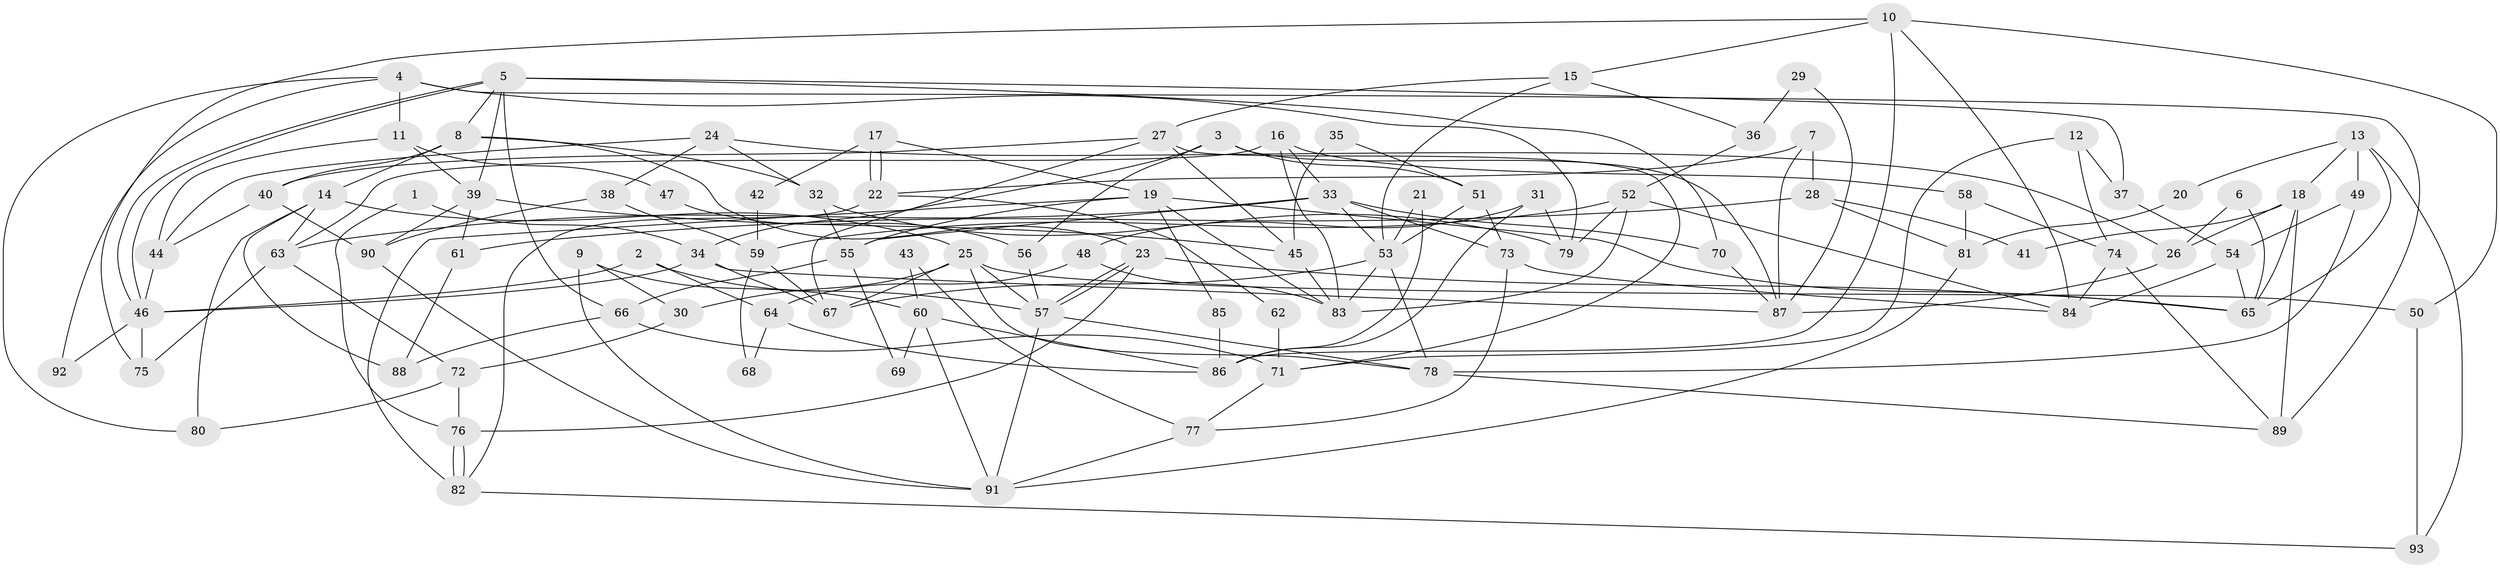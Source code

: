 // coarse degree distribution, {5: 0.22950819672131148, 3: 0.11475409836065574, 4: 0.21311475409836064, 7: 0.14754098360655737, 8: 0.06557377049180328, 2: 0.14754098360655737, 6: 0.04918032786885246, 9: 0.03278688524590164}
// Generated by graph-tools (version 1.1) at 2025/52/02/27/25 19:52:09]
// undirected, 93 vertices, 186 edges
graph export_dot {
graph [start="1"]
  node [color=gray90,style=filled];
  1;
  2;
  3;
  4;
  5;
  6;
  7;
  8;
  9;
  10;
  11;
  12;
  13;
  14;
  15;
  16;
  17;
  18;
  19;
  20;
  21;
  22;
  23;
  24;
  25;
  26;
  27;
  28;
  29;
  30;
  31;
  32;
  33;
  34;
  35;
  36;
  37;
  38;
  39;
  40;
  41;
  42;
  43;
  44;
  45;
  46;
  47;
  48;
  49;
  50;
  51;
  52;
  53;
  54;
  55;
  56;
  57;
  58;
  59;
  60;
  61;
  62;
  63;
  64;
  65;
  66;
  67;
  68;
  69;
  70;
  71;
  72;
  73;
  74;
  75;
  76;
  77;
  78;
  79;
  80;
  81;
  82;
  83;
  84;
  85;
  86;
  87;
  88;
  89;
  90;
  91;
  92;
  93;
  1 -- 76;
  1 -- 34;
  2 -- 57;
  2 -- 46;
  2 -- 64;
  3 -- 51;
  3 -- 34;
  3 -- 56;
  3 -- 87;
  4 -- 79;
  4 -- 89;
  4 -- 11;
  4 -- 80;
  4 -- 92;
  5 -- 46;
  5 -- 46;
  5 -- 8;
  5 -- 37;
  5 -- 39;
  5 -- 66;
  5 -- 70;
  6 -- 65;
  6 -- 26;
  7 -- 87;
  7 -- 22;
  7 -- 28;
  8 -- 23;
  8 -- 40;
  8 -- 14;
  8 -- 32;
  9 -- 30;
  9 -- 91;
  9 -- 60;
  10 -- 75;
  10 -- 86;
  10 -- 15;
  10 -- 50;
  10 -- 84;
  11 -- 39;
  11 -- 44;
  11 -- 47;
  12 -- 71;
  12 -- 37;
  12 -- 74;
  13 -- 65;
  13 -- 18;
  13 -- 20;
  13 -- 49;
  13 -- 93;
  14 -- 25;
  14 -- 63;
  14 -- 80;
  14 -- 88;
  15 -- 27;
  15 -- 36;
  15 -- 53;
  16 -- 33;
  16 -- 83;
  16 -- 58;
  16 -- 63;
  17 -- 19;
  17 -- 22;
  17 -- 22;
  17 -- 42;
  18 -- 26;
  18 -- 89;
  18 -- 41;
  18 -- 65;
  19 -- 65;
  19 -- 82;
  19 -- 55;
  19 -- 83;
  19 -- 85;
  20 -- 81;
  21 -- 53;
  21 -- 86;
  22 -- 82;
  22 -- 62;
  23 -- 76;
  23 -- 57;
  23 -- 57;
  23 -- 65;
  24 -- 32;
  24 -- 44;
  24 -- 26;
  24 -- 38;
  25 -- 67;
  25 -- 57;
  25 -- 30;
  25 -- 50;
  25 -- 78;
  26 -- 87;
  27 -- 45;
  27 -- 71;
  27 -- 40;
  27 -- 67;
  28 -- 81;
  28 -- 41;
  28 -- 61;
  29 -- 36;
  29 -- 87;
  30 -- 72;
  31 -- 79;
  31 -- 86;
  31 -- 48;
  32 -- 55;
  32 -- 79;
  33 -- 63;
  33 -- 53;
  33 -- 55;
  33 -- 70;
  33 -- 73;
  34 -- 67;
  34 -- 87;
  34 -- 46;
  35 -- 45;
  35 -- 51;
  36 -- 52;
  37 -- 54;
  38 -- 90;
  38 -- 59;
  39 -- 61;
  39 -- 45;
  39 -- 90;
  40 -- 44;
  40 -- 90;
  42 -- 59;
  43 -- 77;
  43 -- 60;
  44 -- 46;
  45 -- 83;
  46 -- 75;
  46 -- 92;
  47 -- 56;
  48 -- 83;
  48 -- 64;
  49 -- 54;
  49 -- 78;
  50 -- 93;
  51 -- 73;
  51 -- 53;
  52 -- 83;
  52 -- 59;
  52 -- 79;
  52 -- 84;
  53 -- 78;
  53 -- 67;
  53 -- 83;
  54 -- 84;
  54 -- 65;
  55 -- 66;
  55 -- 69;
  56 -- 57;
  57 -- 78;
  57 -- 91;
  58 -- 74;
  58 -- 81;
  59 -- 67;
  59 -- 68;
  60 -- 91;
  60 -- 69;
  60 -- 86;
  61 -- 88;
  62 -- 71;
  63 -- 72;
  63 -- 75;
  64 -- 68;
  64 -- 86;
  66 -- 71;
  66 -- 88;
  70 -- 87;
  71 -- 77;
  72 -- 80;
  72 -- 76;
  73 -- 84;
  73 -- 77;
  74 -- 84;
  74 -- 89;
  76 -- 82;
  76 -- 82;
  77 -- 91;
  78 -- 89;
  81 -- 91;
  82 -- 93;
  85 -- 86;
  90 -- 91;
}

